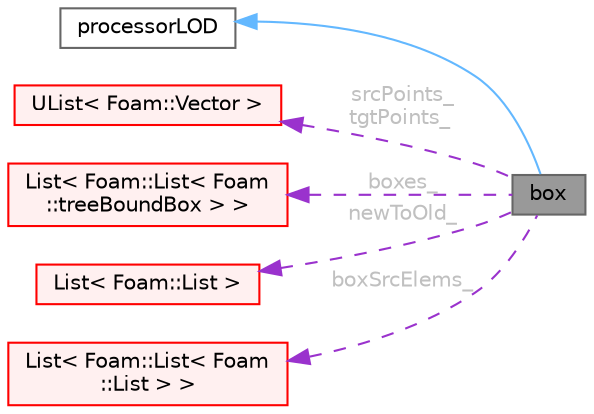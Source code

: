 digraph "box"
{
 // LATEX_PDF_SIZE
  bgcolor="transparent";
  edge [fontname=Helvetica,fontsize=10,labelfontname=Helvetica,labelfontsize=10];
  node [fontname=Helvetica,fontsize=10,shape=box,height=0.2,width=0.4];
  rankdir="LR";
  Node1 [id="Node000001",label="box",height=0.2,width=0.4,color="gray40", fillcolor="grey60", style="filled", fontcolor="black",tooltip="Creates the parallel distribution map by describing the source and target objects using box shapes."];
  Node2 -> Node1 [id="edge1_Node000001_Node000002",dir="back",color="steelblue1",style="solid",tooltip=" "];
  Node2 [id="Node000002",label="processorLOD",height=0.2,width=0.4,color="gray40", fillcolor="white", style="filled",URL="$classFoam_1_1processorLOD.html",tooltip="Base class to generate a parallel distribution map for sending sufficient target objects to cover a d..."];
  Node3 -> Node1 [id="edge2_Node000001_Node000003",dir="back",color="darkorchid3",style="dashed",tooltip=" ",label=" srcPoints_\ntgtPoints_",fontcolor="grey" ];
  Node3 [id="Node000003",label="UList\< Foam::Vector \>",height=0.2,width=0.4,color="red", fillcolor="#FFF0F0", style="filled",URL="$classFoam_1_1UList.html",tooltip=" "];
  Node5 -> Node1 [id="edge3_Node000001_Node000005",dir="back",color="darkorchid3",style="dashed",tooltip=" ",label=" boxes_",fontcolor="grey" ];
  Node5 [id="Node000005",label="List\< Foam::List\< Foam\l::treeBoundBox \> \>",height=0.2,width=0.4,color="red", fillcolor="#FFF0F0", style="filled",URL="$classFoam_1_1List.html",tooltip=" "];
  Node9 -> Node1 [id="edge4_Node000001_Node000009",dir="back",color="darkorchid3",style="dashed",tooltip=" ",label=" newToOld_",fontcolor="grey" ];
  Node9 [id="Node000009",label="List\< Foam::List \>",height=0.2,width=0.4,color="red", fillcolor="#FFF0F0", style="filled",URL="$classFoam_1_1List.html",tooltip=" "];
  Node11 -> Node1 [id="edge5_Node000001_Node000011",dir="back",color="darkorchid3",style="dashed",tooltip=" ",label=" boxSrcElems_",fontcolor="grey" ];
  Node11 [id="Node000011",label="List\< Foam::List\< Foam\l::List \> \>",height=0.2,width=0.4,color="red", fillcolor="#FFF0F0", style="filled",URL="$classFoam_1_1List.html",tooltip=" "];
}
